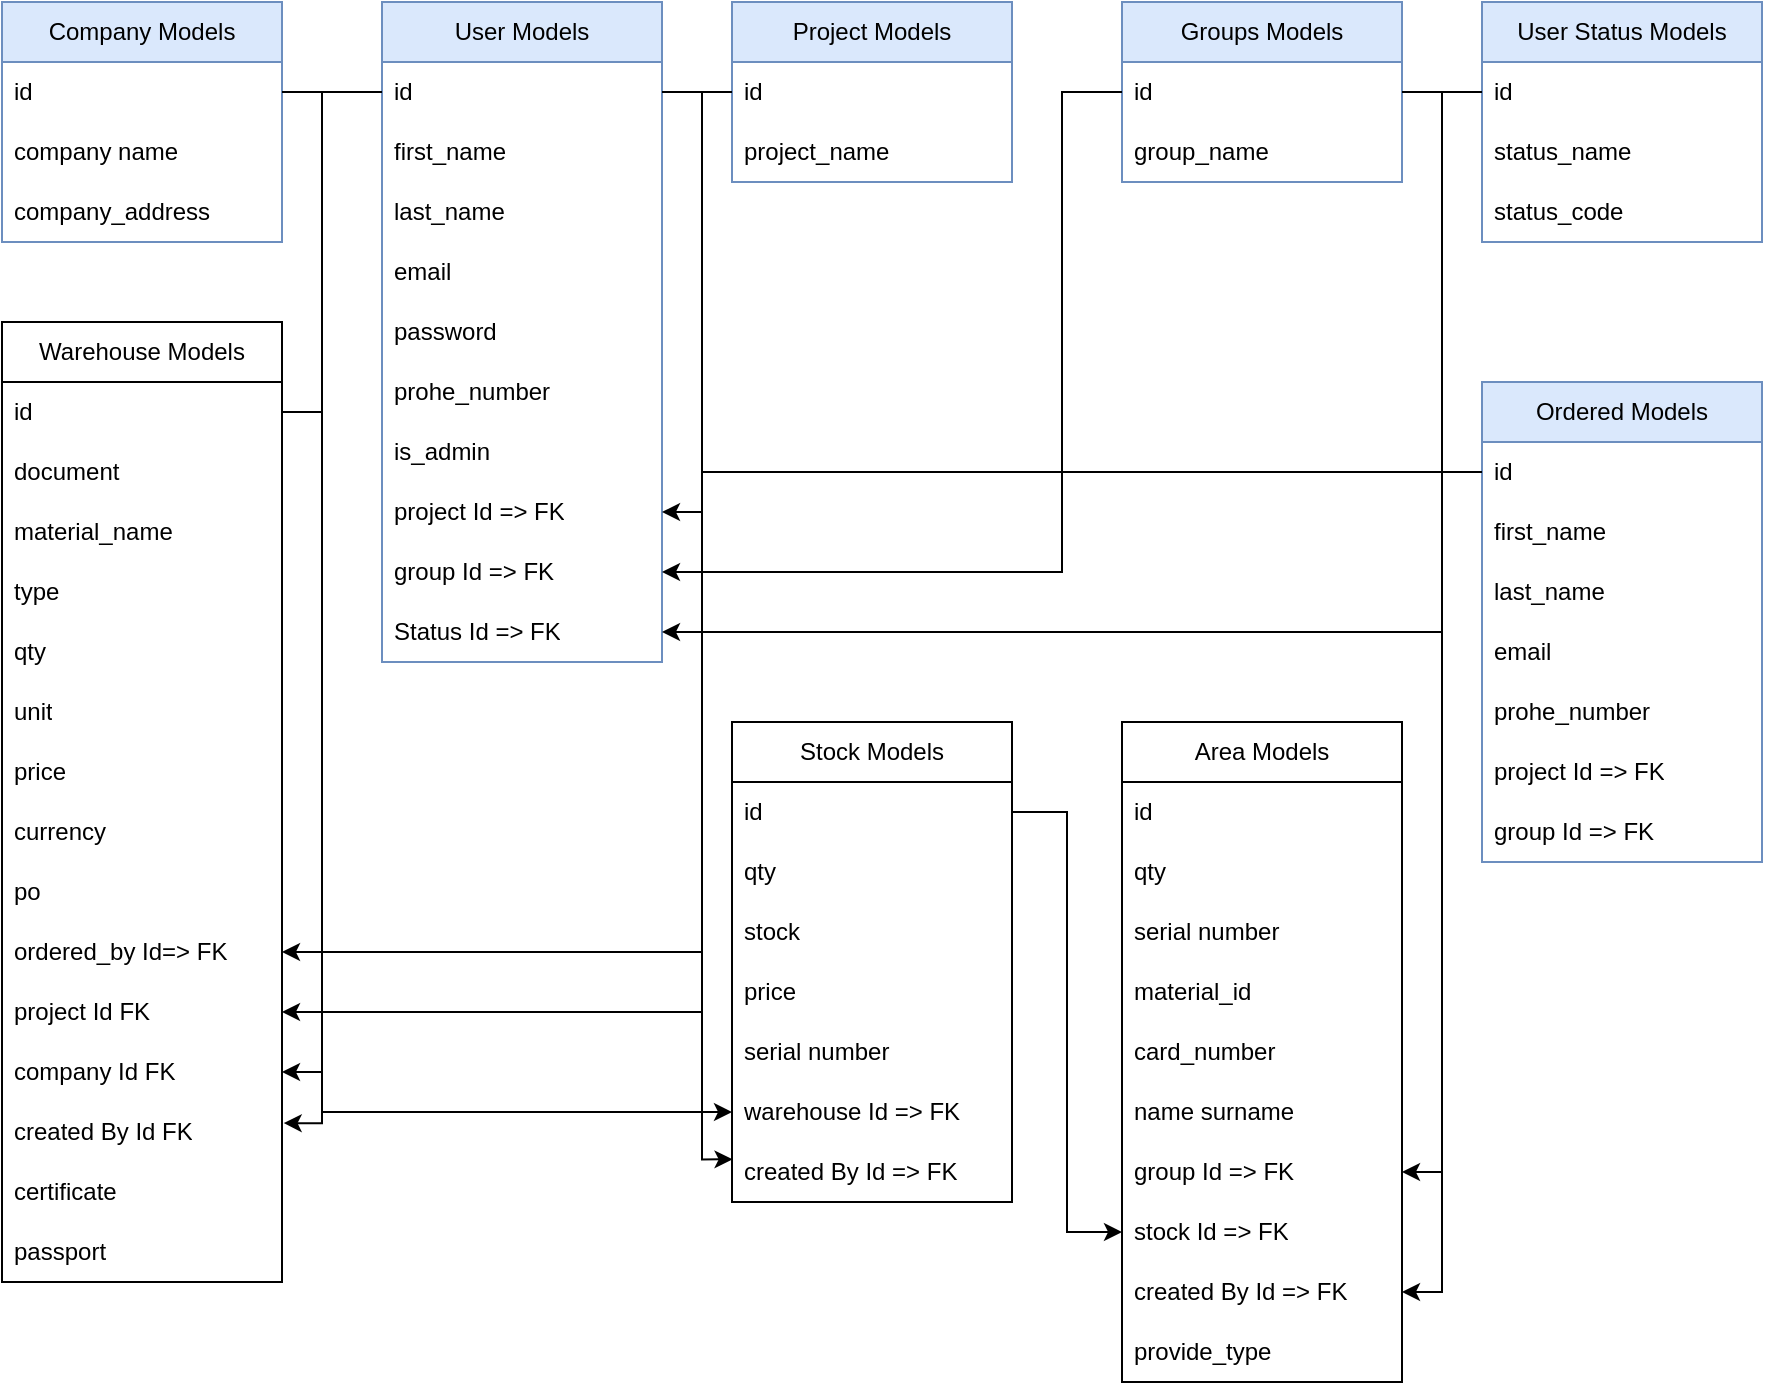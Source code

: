 <mxfile version="24.7.0" type="device">
  <diagram name="Page-1" id="tg3lff3H2LNk2hXkmms_">
    <mxGraphModel dx="912" dy="2166" grid="1" gridSize="10" guides="1" tooltips="1" connect="1" arrows="1" fold="1" page="1" pageScale="1" pageWidth="1169" pageHeight="1654" math="0" shadow="0">
      <root>
        <mxCell id="0" />
        <mxCell id="1" parent="0" />
        <mxCell id="5CFZAEsM3vZxEeFPz4kS-1" value="User Models" style="swimlane;fontStyle=0;childLayout=stackLayout;horizontal=1;startSize=30;horizontalStack=0;resizeParent=1;resizeParentMax=0;resizeLast=0;collapsible=1;marginBottom=0;whiteSpace=wrap;html=1;fillColor=#dae8fc;strokeColor=#6c8ebf;" parent="1" vertex="1">
          <mxGeometry x="270" y="-1560" width="140" height="330" as="geometry" />
        </mxCell>
        <mxCell id="5CFZAEsM3vZxEeFPz4kS-2" value="id" style="text;strokeColor=none;fillColor=none;align=left;verticalAlign=middle;spacingLeft=4;spacingRight=4;overflow=hidden;points=[[0,0.5],[1,0.5]];portConstraint=eastwest;rotatable=0;whiteSpace=wrap;html=1;" parent="5CFZAEsM3vZxEeFPz4kS-1" vertex="1">
          <mxGeometry y="30" width="140" height="30" as="geometry" />
        </mxCell>
        <mxCell id="5CFZAEsM3vZxEeFPz4kS-3" value="first_name" style="text;strokeColor=none;fillColor=none;align=left;verticalAlign=middle;spacingLeft=4;spacingRight=4;overflow=hidden;points=[[0,0.5],[1,0.5]];portConstraint=eastwest;rotatable=0;whiteSpace=wrap;html=1;" parent="5CFZAEsM3vZxEeFPz4kS-1" vertex="1">
          <mxGeometry y="60" width="140" height="30" as="geometry" />
        </mxCell>
        <mxCell id="5CFZAEsM3vZxEeFPz4kS-4" value="last_name" style="text;strokeColor=none;fillColor=none;align=left;verticalAlign=middle;spacingLeft=4;spacingRight=4;overflow=hidden;points=[[0,0.5],[1,0.5]];portConstraint=eastwest;rotatable=0;whiteSpace=wrap;html=1;" parent="5CFZAEsM3vZxEeFPz4kS-1" vertex="1">
          <mxGeometry y="90" width="140" height="30" as="geometry" />
        </mxCell>
        <mxCell id="5CFZAEsM3vZxEeFPz4kS-5" value="email" style="text;strokeColor=none;fillColor=none;align=left;verticalAlign=middle;spacingLeft=4;spacingRight=4;overflow=hidden;points=[[0,0.5],[1,0.5]];portConstraint=eastwest;rotatable=0;whiteSpace=wrap;html=1;" parent="5CFZAEsM3vZxEeFPz4kS-1" vertex="1">
          <mxGeometry y="120" width="140" height="30" as="geometry" />
        </mxCell>
        <mxCell id="5CFZAEsM3vZxEeFPz4kS-6" value="password" style="text;strokeColor=none;fillColor=none;align=left;verticalAlign=middle;spacingLeft=4;spacingRight=4;overflow=hidden;points=[[0,0.5],[1,0.5]];portConstraint=eastwest;rotatable=0;whiteSpace=wrap;html=1;" parent="5CFZAEsM3vZxEeFPz4kS-1" vertex="1">
          <mxGeometry y="150" width="140" height="30" as="geometry" />
        </mxCell>
        <mxCell id="5CFZAEsM3vZxEeFPz4kS-7" value="prohe_number" style="text;strokeColor=none;fillColor=none;align=left;verticalAlign=middle;spacingLeft=4;spacingRight=4;overflow=hidden;points=[[0,0.5],[1,0.5]];portConstraint=eastwest;rotatable=0;whiteSpace=wrap;html=1;" parent="5CFZAEsM3vZxEeFPz4kS-1" vertex="1">
          <mxGeometry y="180" width="140" height="30" as="geometry" />
        </mxCell>
        <mxCell id="5CFZAEsM3vZxEeFPz4kS-8" value="is_admin" style="text;strokeColor=none;fillColor=none;align=left;verticalAlign=middle;spacingLeft=4;spacingRight=4;overflow=hidden;points=[[0,0.5],[1,0.5]];portConstraint=eastwest;rotatable=0;whiteSpace=wrap;html=1;" parent="5CFZAEsM3vZxEeFPz4kS-1" vertex="1">
          <mxGeometry y="210" width="140" height="30" as="geometry" />
        </mxCell>
        <mxCell id="5CFZAEsM3vZxEeFPz4kS-9" value="project Id =&amp;gt; FK" style="text;strokeColor=none;fillColor=none;align=left;verticalAlign=middle;spacingLeft=4;spacingRight=4;overflow=hidden;points=[[0,0.5],[1,0.5]];portConstraint=eastwest;rotatable=0;whiteSpace=wrap;html=1;" parent="5CFZAEsM3vZxEeFPz4kS-1" vertex="1">
          <mxGeometry y="240" width="140" height="30" as="geometry" />
        </mxCell>
        <mxCell id="5CFZAEsM3vZxEeFPz4kS-48" value="group Id =&amp;gt; FK" style="text;strokeColor=none;fillColor=none;align=left;verticalAlign=middle;spacingLeft=4;spacingRight=4;overflow=hidden;points=[[0,0.5],[1,0.5]];portConstraint=eastwest;rotatable=0;whiteSpace=wrap;html=1;" parent="5CFZAEsM3vZxEeFPz4kS-1" vertex="1">
          <mxGeometry y="270" width="140" height="30" as="geometry" />
        </mxCell>
        <mxCell id="TGCKVjpU0sbcATrfVHC0-5" value="Status Id =&amp;gt; FK" style="text;strokeColor=none;fillColor=none;align=left;verticalAlign=middle;spacingLeft=4;spacingRight=4;overflow=hidden;points=[[0,0.5],[1,0.5]];portConstraint=eastwest;rotatable=0;whiteSpace=wrap;html=1;" parent="5CFZAEsM3vZxEeFPz4kS-1" vertex="1">
          <mxGeometry y="300" width="140" height="30" as="geometry" />
        </mxCell>
        <mxCell id="5CFZAEsM3vZxEeFPz4kS-10" value="Project Models" style="swimlane;fontStyle=0;childLayout=stackLayout;horizontal=1;startSize=30;horizontalStack=0;resizeParent=1;resizeParentMax=0;resizeLast=0;collapsible=1;marginBottom=0;whiteSpace=wrap;html=1;fillColor=#dae8fc;strokeColor=#6c8ebf;" parent="1" vertex="1">
          <mxGeometry x="445" y="-1560" width="140" height="90" as="geometry" />
        </mxCell>
        <mxCell id="5CFZAEsM3vZxEeFPz4kS-11" value="id" style="text;strokeColor=none;fillColor=none;align=left;verticalAlign=middle;spacingLeft=4;spacingRight=4;overflow=hidden;points=[[0,0.5],[1,0.5]];portConstraint=eastwest;rotatable=0;whiteSpace=wrap;html=1;" parent="5CFZAEsM3vZxEeFPz4kS-10" vertex="1">
          <mxGeometry y="30" width="140" height="30" as="geometry" />
        </mxCell>
        <mxCell id="5CFZAEsM3vZxEeFPz4kS-12" value="project_name" style="text;strokeColor=none;fillColor=none;align=left;verticalAlign=middle;spacingLeft=4;spacingRight=4;overflow=hidden;points=[[0,0.5],[1,0.5]];portConstraint=eastwest;rotatable=0;whiteSpace=wrap;html=1;" parent="5CFZAEsM3vZxEeFPz4kS-10" vertex="1">
          <mxGeometry y="60" width="140" height="30" as="geometry" />
        </mxCell>
        <mxCell id="5CFZAEsM3vZxEeFPz4kS-14" style="edgeStyle=orthogonalEdgeStyle;rounded=0;orthogonalLoop=1;jettySize=auto;html=1;entryX=1;entryY=0.5;entryDx=0;entryDy=0;" parent="1" source="5CFZAEsM3vZxEeFPz4kS-11" target="5CFZAEsM3vZxEeFPz4kS-9" edge="1">
          <mxGeometry relative="1" as="geometry">
            <Array as="points">
              <mxPoint x="430" y="-1515" />
              <mxPoint x="430" y="-1305" />
            </Array>
          </mxGeometry>
        </mxCell>
        <mxCell id="5CFZAEsM3vZxEeFPz4kS-15" value="Company Models" style="swimlane;fontStyle=0;childLayout=stackLayout;horizontal=1;startSize=30;horizontalStack=0;resizeParent=1;resizeParentMax=0;resizeLast=0;collapsible=1;marginBottom=0;whiteSpace=wrap;html=1;fillColor=#dae8fc;strokeColor=#6c8ebf;" parent="1" vertex="1">
          <mxGeometry x="80" y="-1560" width="140" height="120" as="geometry" />
        </mxCell>
        <mxCell id="5CFZAEsM3vZxEeFPz4kS-16" value="id" style="text;strokeColor=none;fillColor=none;align=left;verticalAlign=middle;spacingLeft=4;spacingRight=4;overflow=hidden;points=[[0,0.5],[1,0.5]];portConstraint=eastwest;rotatable=0;whiteSpace=wrap;html=1;" parent="5CFZAEsM3vZxEeFPz4kS-15" vertex="1">
          <mxGeometry y="30" width="140" height="30" as="geometry" />
        </mxCell>
        <mxCell id="5CFZAEsM3vZxEeFPz4kS-17" value="company name" style="text;strokeColor=none;fillColor=none;align=left;verticalAlign=middle;spacingLeft=4;spacingRight=4;overflow=hidden;points=[[0,0.5],[1,0.5]];portConstraint=eastwest;rotatable=0;whiteSpace=wrap;html=1;" parent="5CFZAEsM3vZxEeFPz4kS-15" vertex="1">
          <mxGeometry y="60" width="140" height="30" as="geometry" />
        </mxCell>
        <mxCell id="5CFZAEsM3vZxEeFPz4kS-18" value="company_address" style="text;strokeColor=none;fillColor=none;align=left;verticalAlign=middle;spacingLeft=4;spacingRight=4;overflow=hidden;points=[[0,0.5],[1,0.5]];portConstraint=eastwest;rotatable=0;whiteSpace=wrap;html=1;" parent="5CFZAEsM3vZxEeFPz4kS-15" vertex="1">
          <mxGeometry y="90" width="140" height="30" as="geometry" />
        </mxCell>
        <mxCell id="5CFZAEsM3vZxEeFPz4kS-21" value="Warehouse Models" style="swimlane;fontStyle=0;childLayout=stackLayout;horizontal=1;startSize=30;horizontalStack=0;resizeParent=1;resizeParentMax=0;resizeLast=0;collapsible=1;marginBottom=0;whiteSpace=wrap;html=1;" parent="1" vertex="1">
          <mxGeometry x="80" y="-1400" width="140" height="480" as="geometry" />
        </mxCell>
        <mxCell id="5CFZAEsM3vZxEeFPz4kS-22" value="id" style="text;strokeColor=none;fillColor=none;align=left;verticalAlign=middle;spacingLeft=4;spacingRight=4;overflow=hidden;points=[[0,0.5],[1,0.5]];portConstraint=eastwest;rotatable=0;whiteSpace=wrap;html=1;" parent="5CFZAEsM3vZxEeFPz4kS-21" vertex="1">
          <mxGeometry y="30" width="140" height="30" as="geometry" />
        </mxCell>
        <mxCell id="5CFZAEsM3vZxEeFPz4kS-23" value="document" style="text;strokeColor=none;fillColor=none;align=left;verticalAlign=middle;spacingLeft=4;spacingRight=4;overflow=hidden;points=[[0,0.5],[1,0.5]];portConstraint=eastwest;rotatable=0;whiteSpace=wrap;html=1;" parent="5CFZAEsM3vZxEeFPz4kS-21" vertex="1">
          <mxGeometry y="60" width="140" height="30" as="geometry" />
        </mxCell>
        <mxCell id="5CFZAEsM3vZxEeFPz4kS-24" value="material_name" style="text;strokeColor=none;fillColor=none;align=left;verticalAlign=middle;spacingLeft=4;spacingRight=4;overflow=hidden;points=[[0,0.5],[1,0.5]];portConstraint=eastwest;rotatable=0;whiteSpace=wrap;html=1;" parent="5CFZAEsM3vZxEeFPz4kS-21" vertex="1">
          <mxGeometry y="90" width="140" height="30" as="geometry" />
        </mxCell>
        <mxCell id="5CFZAEsM3vZxEeFPz4kS-25" value="type" style="text;strokeColor=none;fillColor=none;align=left;verticalAlign=middle;spacingLeft=4;spacingRight=4;overflow=hidden;points=[[0,0.5],[1,0.5]];portConstraint=eastwest;rotatable=0;whiteSpace=wrap;html=1;" parent="5CFZAEsM3vZxEeFPz4kS-21" vertex="1">
          <mxGeometry y="120" width="140" height="30" as="geometry" />
        </mxCell>
        <mxCell id="5CFZAEsM3vZxEeFPz4kS-26" value="qty" style="text;strokeColor=none;fillColor=none;align=left;verticalAlign=middle;spacingLeft=4;spacingRight=4;overflow=hidden;points=[[0,0.5],[1,0.5]];portConstraint=eastwest;rotatable=0;whiteSpace=wrap;html=1;" parent="5CFZAEsM3vZxEeFPz4kS-21" vertex="1">
          <mxGeometry y="150" width="140" height="30" as="geometry" />
        </mxCell>
        <mxCell id="5CFZAEsM3vZxEeFPz4kS-27" value="unit" style="text;strokeColor=none;fillColor=none;align=left;verticalAlign=middle;spacingLeft=4;spacingRight=4;overflow=hidden;points=[[0,0.5],[1,0.5]];portConstraint=eastwest;rotatable=0;whiteSpace=wrap;html=1;" parent="5CFZAEsM3vZxEeFPz4kS-21" vertex="1">
          <mxGeometry y="180" width="140" height="30" as="geometry" />
        </mxCell>
        <mxCell id="5CFZAEsM3vZxEeFPz4kS-28" value="price" style="text;strokeColor=none;fillColor=none;align=left;verticalAlign=middle;spacingLeft=4;spacingRight=4;overflow=hidden;points=[[0,0.5],[1,0.5]];portConstraint=eastwest;rotatable=0;whiteSpace=wrap;html=1;" parent="5CFZAEsM3vZxEeFPz4kS-21" vertex="1">
          <mxGeometry y="210" width="140" height="30" as="geometry" />
        </mxCell>
        <mxCell id="5CFZAEsM3vZxEeFPz4kS-54" value="currency" style="text;strokeColor=none;fillColor=none;align=left;verticalAlign=middle;spacingLeft=4;spacingRight=4;overflow=hidden;points=[[0,0.5],[1,0.5]];portConstraint=eastwest;rotatable=0;whiteSpace=wrap;html=1;" parent="5CFZAEsM3vZxEeFPz4kS-21" vertex="1">
          <mxGeometry y="240" width="140" height="30" as="geometry" />
        </mxCell>
        <mxCell id="5CFZAEsM3vZxEeFPz4kS-29" value="po" style="text;strokeColor=none;fillColor=none;align=left;verticalAlign=middle;spacingLeft=4;spacingRight=4;overflow=hidden;points=[[0,0.5],[1,0.5]];portConstraint=eastwest;rotatable=0;whiteSpace=wrap;html=1;" parent="5CFZAEsM3vZxEeFPz4kS-21" vertex="1">
          <mxGeometry y="270" width="140" height="30" as="geometry" />
        </mxCell>
        <mxCell id="5CFZAEsM3vZxEeFPz4kS-30" value="ordered_by Id=&amp;gt; FK" style="text;strokeColor=none;fillColor=none;align=left;verticalAlign=middle;spacingLeft=4;spacingRight=4;overflow=hidden;points=[[0,0.5],[1,0.5]];portConstraint=eastwest;rotatable=0;whiteSpace=wrap;html=1;" parent="5CFZAEsM3vZxEeFPz4kS-21" vertex="1">
          <mxGeometry y="300" width="140" height="30" as="geometry" />
        </mxCell>
        <mxCell id="5CFZAEsM3vZxEeFPz4kS-31" value="project Id FK" style="text;strokeColor=none;fillColor=none;align=left;verticalAlign=middle;spacingLeft=4;spacingRight=4;overflow=hidden;points=[[0,0.5],[1,0.5]];portConstraint=eastwest;rotatable=0;whiteSpace=wrap;html=1;" parent="5CFZAEsM3vZxEeFPz4kS-21" vertex="1">
          <mxGeometry y="330" width="140" height="30" as="geometry" />
        </mxCell>
        <mxCell id="5CFZAEsM3vZxEeFPz4kS-36" value="company Id FK" style="text;strokeColor=none;fillColor=none;align=left;verticalAlign=middle;spacingLeft=4;spacingRight=4;overflow=hidden;points=[[0,0.5],[1,0.5]];portConstraint=eastwest;rotatable=0;whiteSpace=wrap;html=1;" parent="5CFZAEsM3vZxEeFPz4kS-21" vertex="1">
          <mxGeometry y="360" width="140" height="30" as="geometry" />
        </mxCell>
        <mxCell id="TGCKVjpU0sbcATrfVHC0-11" value="created By Id FK" style="text;strokeColor=none;fillColor=none;align=left;verticalAlign=middle;spacingLeft=4;spacingRight=4;overflow=hidden;points=[[0,0.5],[1,0.5]];portConstraint=eastwest;rotatable=0;whiteSpace=wrap;html=1;" parent="5CFZAEsM3vZxEeFPz4kS-21" vertex="1">
          <mxGeometry y="390" width="140" height="30" as="geometry" />
        </mxCell>
        <mxCell id="TGCKVjpU0sbcATrfVHC0-36" value="certificate" style="text;strokeColor=none;fillColor=none;align=left;verticalAlign=middle;spacingLeft=4;spacingRight=4;overflow=hidden;points=[[0,0.5],[1,0.5]];portConstraint=eastwest;rotatable=0;whiteSpace=wrap;html=1;" parent="5CFZAEsM3vZxEeFPz4kS-21" vertex="1">
          <mxGeometry y="420" width="140" height="30" as="geometry" />
        </mxCell>
        <mxCell id="TGCKVjpU0sbcATrfVHC0-37" value="passport" style="text;strokeColor=none;fillColor=none;align=left;verticalAlign=middle;spacingLeft=4;spacingRight=4;overflow=hidden;points=[[0,0.5],[1,0.5]];portConstraint=eastwest;rotatable=0;whiteSpace=wrap;html=1;" parent="5CFZAEsM3vZxEeFPz4kS-21" vertex="1">
          <mxGeometry y="450" width="140" height="30" as="geometry" />
        </mxCell>
        <mxCell id="5CFZAEsM3vZxEeFPz4kS-44" value="Groups Models" style="swimlane;fontStyle=0;childLayout=stackLayout;horizontal=1;startSize=30;horizontalStack=0;resizeParent=1;resizeParentMax=0;resizeLast=0;collapsible=1;marginBottom=0;whiteSpace=wrap;html=1;fillColor=#dae8fc;strokeColor=#6c8ebf;" parent="1" vertex="1">
          <mxGeometry x="640" y="-1560" width="140" height="90" as="geometry" />
        </mxCell>
        <mxCell id="5CFZAEsM3vZxEeFPz4kS-45" value="id" style="text;strokeColor=none;fillColor=none;align=left;verticalAlign=middle;spacingLeft=4;spacingRight=4;overflow=hidden;points=[[0,0.5],[1,0.5]];portConstraint=eastwest;rotatable=0;whiteSpace=wrap;html=1;" parent="5CFZAEsM3vZxEeFPz4kS-44" vertex="1">
          <mxGeometry y="30" width="140" height="30" as="geometry" />
        </mxCell>
        <mxCell id="5CFZAEsM3vZxEeFPz4kS-46" value="group_name" style="text;strokeColor=none;fillColor=none;align=left;verticalAlign=middle;spacingLeft=4;spacingRight=4;overflow=hidden;points=[[0,0.5],[1,0.5]];portConstraint=eastwest;rotatable=0;whiteSpace=wrap;html=1;" parent="5CFZAEsM3vZxEeFPz4kS-44" vertex="1">
          <mxGeometry y="60" width="140" height="30" as="geometry" />
        </mxCell>
        <mxCell id="5CFZAEsM3vZxEeFPz4kS-58" style="edgeStyle=orthogonalEdgeStyle;rounded=0;orthogonalLoop=1;jettySize=auto;html=1;entryX=1;entryY=0.5;entryDx=0;entryDy=0;" parent="1" source="5CFZAEsM3vZxEeFPz4kS-11" target="5CFZAEsM3vZxEeFPz4kS-31" edge="1">
          <mxGeometry relative="1" as="geometry">
            <Array as="points">
              <mxPoint x="430" y="-1515" />
              <mxPoint x="430" y="-1055" />
            </Array>
          </mxGeometry>
        </mxCell>
        <mxCell id="5CFZAEsM3vZxEeFPz4kS-59" style="edgeStyle=orthogonalEdgeStyle;rounded=0;orthogonalLoop=1;jettySize=auto;html=1;entryX=1;entryY=0.5;entryDx=0;entryDy=0;" parent="1" source="5CFZAEsM3vZxEeFPz4kS-16" target="5CFZAEsM3vZxEeFPz4kS-36" edge="1">
          <mxGeometry relative="1" as="geometry">
            <Array as="points">
              <mxPoint x="240" y="-1515" />
              <mxPoint x="240" y="-1025" />
            </Array>
          </mxGeometry>
        </mxCell>
        <mxCell id="TGCKVjpU0sbcATrfVHC0-1" value="User Status Models" style="swimlane;fontStyle=0;childLayout=stackLayout;horizontal=1;startSize=30;horizontalStack=0;resizeParent=1;resizeParentMax=0;resizeLast=0;collapsible=1;marginBottom=0;whiteSpace=wrap;html=1;fillColor=#dae8fc;strokeColor=#6c8ebf;" parent="1" vertex="1">
          <mxGeometry x="820" y="-1560" width="140" height="120" as="geometry" />
        </mxCell>
        <mxCell id="TGCKVjpU0sbcATrfVHC0-2" value="id" style="text;strokeColor=none;fillColor=none;align=left;verticalAlign=middle;spacingLeft=4;spacingRight=4;overflow=hidden;points=[[0,0.5],[1,0.5]];portConstraint=eastwest;rotatable=0;whiteSpace=wrap;html=1;" parent="TGCKVjpU0sbcATrfVHC0-1" vertex="1">
          <mxGeometry y="30" width="140" height="30" as="geometry" />
        </mxCell>
        <mxCell id="TGCKVjpU0sbcATrfVHC0-3" value="status_name" style="text;strokeColor=none;fillColor=none;align=left;verticalAlign=middle;spacingLeft=4;spacingRight=4;overflow=hidden;points=[[0,0.5],[1,0.5]];portConstraint=eastwest;rotatable=0;whiteSpace=wrap;html=1;" parent="TGCKVjpU0sbcATrfVHC0-1" vertex="1">
          <mxGeometry y="60" width="140" height="30" as="geometry" />
        </mxCell>
        <mxCell id="TGCKVjpU0sbcATrfVHC0-4" value="status_code" style="text;strokeColor=none;fillColor=none;align=left;verticalAlign=middle;spacingLeft=4;spacingRight=4;overflow=hidden;points=[[0,0.5],[1,0.5]];portConstraint=eastwest;rotatable=0;whiteSpace=wrap;html=1;" parent="TGCKVjpU0sbcATrfVHC0-1" vertex="1">
          <mxGeometry y="90" width="140" height="30" as="geometry" />
        </mxCell>
        <mxCell id="TGCKVjpU0sbcATrfVHC0-8" style="edgeStyle=orthogonalEdgeStyle;rounded=0;orthogonalLoop=1;jettySize=auto;html=1;entryX=1;entryY=0.5;entryDx=0;entryDy=0;" parent="1" source="TGCKVjpU0sbcATrfVHC0-2" target="TGCKVjpU0sbcATrfVHC0-5" edge="1">
          <mxGeometry relative="1" as="geometry">
            <Array as="points">
              <mxPoint x="800" y="-1515" />
              <mxPoint x="800" y="-1245" />
            </Array>
          </mxGeometry>
        </mxCell>
        <mxCell id="TGCKVjpU0sbcATrfVHC0-9" style="edgeStyle=orthogonalEdgeStyle;rounded=0;orthogonalLoop=1;jettySize=auto;html=1;entryX=1;entryY=0.5;entryDx=0;entryDy=0;" parent="1" source="5CFZAEsM3vZxEeFPz4kS-45" target="5CFZAEsM3vZxEeFPz4kS-48" edge="1">
          <mxGeometry relative="1" as="geometry">
            <Array as="points">
              <mxPoint x="610" y="-1515" />
              <mxPoint x="610" y="-1275" />
            </Array>
          </mxGeometry>
        </mxCell>
        <mxCell id="TGCKVjpU0sbcATrfVHC0-12" style="edgeStyle=orthogonalEdgeStyle;rounded=0;orthogonalLoop=1;jettySize=auto;html=1;entryX=1.006;entryY=0.352;entryDx=0;entryDy=0;entryPerimeter=0;" parent="1" source="5CFZAEsM3vZxEeFPz4kS-2" target="TGCKVjpU0sbcATrfVHC0-11" edge="1">
          <mxGeometry relative="1" as="geometry">
            <Array as="points">
              <mxPoint x="240" y="-1515" />
              <mxPoint x="240" y="-999" />
            </Array>
          </mxGeometry>
        </mxCell>
        <mxCell id="TGCKVjpU0sbcATrfVHC0-14" value="Stock Models" style="swimlane;fontStyle=0;childLayout=stackLayout;horizontal=1;startSize=30;horizontalStack=0;resizeParent=1;resizeParentMax=0;resizeLast=0;collapsible=1;marginBottom=0;whiteSpace=wrap;html=1;" parent="1" vertex="1">
          <mxGeometry x="445" y="-1200" width="140" height="240" as="geometry" />
        </mxCell>
        <mxCell id="TGCKVjpU0sbcATrfVHC0-15" value="id" style="text;strokeColor=none;fillColor=none;align=left;verticalAlign=middle;spacingLeft=4;spacingRight=4;overflow=hidden;points=[[0,0.5],[1,0.5]];portConstraint=eastwest;rotatable=0;whiteSpace=wrap;html=1;" parent="TGCKVjpU0sbcATrfVHC0-14" vertex="1">
          <mxGeometry y="30" width="140" height="30" as="geometry" />
        </mxCell>
        <mxCell id="TGCKVjpU0sbcATrfVHC0-23" value="qty" style="text;strokeColor=none;fillColor=none;align=left;verticalAlign=middle;spacingLeft=4;spacingRight=4;overflow=hidden;points=[[0,0.5],[1,0.5]];portConstraint=eastwest;rotatable=0;whiteSpace=wrap;html=1;" parent="TGCKVjpU0sbcATrfVHC0-14" vertex="1">
          <mxGeometry y="60" width="140" height="30" as="geometry" />
        </mxCell>
        <mxCell id="TGCKVjpU0sbcATrfVHC0-28" value="stock" style="text;strokeColor=none;fillColor=none;align=left;verticalAlign=middle;spacingLeft=4;spacingRight=4;overflow=hidden;points=[[0,0.5],[1,0.5]];portConstraint=eastwest;rotatable=0;whiteSpace=wrap;html=1;" parent="TGCKVjpU0sbcATrfVHC0-14" vertex="1">
          <mxGeometry y="90" width="140" height="30" as="geometry" />
        </mxCell>
        <mxCell id="TGCKVjpU0sbcATrfVHC0-31" value="price" style="text;strokeColor=none;fillColor=none;align=left;verticalAlign=middle;spacingLeft=4;spacingRight=4;overflow=hidden;points=[[0,0.5],[1,0.5]];portConstraint=eastwest;rotatable=0;whiteSpace=wrap;html=1;" parent="TGCKVjpU0sbcATrfVHC0-14" vertex="1">
          <mxGeometry y="120" width="140" height="30" as="geometry" />
        </mxCell>
        <mxCell id="TGCKVjpU0sbcATrfVHC0-29" value="serial number" style="text;strokeColor=none;fillColor=none;align=left;verticalAlign=middle;spacingLeft=4;spacingRight=4;overflow=hidden;points=[[0,0.5],[1,0.5]];portConstraint=eastwest;rotatable=0;whiteSpace=wrap;html=1;" parent="TGCKVjpU0sbcATrfVHC0-14" vertex="1">
          <mxGeometry y="150" width="140" height="30" as="geometry" />
        </mxCell>
        <mxCell id="TGCKVjpU0sbcATrfVHC0-27" value="warehouse Id =&amp;gt; FK" style="text;strokeColor=none;fillColor=none;align=left;verticalAlign=middle;spacingLeft=4;spacingRight=4;overflow=hidden;points=[[0,0.5],[1,0.5]];portConstraint=eastwest;rotatable=0;whiteSpace=wrap;html=1;" parent="TGCKVjpU0sbcATrfVHC0-14" vertex="1">
          <mxGeometry y="180" width="140" height="30" as="geometry" />
        </mxCell>
        <mxCell id="TGCKVjpU0sbcATrfVHC0-33" value="created By Id =&amp;gt; FK" style="text;strokeColor=none;fillColor=none;align=left;verticalAlign=middle;spacingLeft=4;spacingRight=4;overflow=hidden;points=[[0,0.5],[1,0.5]];portConstraint=eastwest;rotatable=0;whiteSpace=wrap;html=1;" parent="TGCKVjpU0sbcATrfVHC0-14" vertex="1">
          <mxGeometry y="210" width="140" height="30" as="geometry" />
        </mxCell>
        <mxCell id="TGCKVjpU0sbcATrfVHC0-34" style="edgeStyle=orthogonalEdgeStyle;rounded=0;orthogonalLoop=1;jettySize=auto;html=1;entryX=0;entryY=0.5;entryDx=0;entryDy=0;" parent="1" source="5CFZAEsM3vZxEeFPz4kS-22" target="TGCKVjpU0sbcATrfVHC0-27" edge="1">
          <mxGeometry relative="1" as="geometry">
            <Array as="points">
              <mxPoint x="240" y="-1355" />
              <mxPoint x="240" y="-1005" />
            </Array>
          </mxGeometry>
        </mxCell>
        <mxCell id="TGCKVjpU0sbcATrfVHC0-35" style="edgeStyle=orthogonalEdgeStyle;rounded=0;orthogonalLoop=1;jettySize=auto;html=1;entryX=0.002;entryY=0.289;entryDx=0;entryDy=0;entryPerimeter=0;" parent="1" source="5CFZAEsM3vZxEeFPz4kS-2" target="TGCKVjpU0sbcATrfVHC0-33" edge="1">
          <mxGeometry relative="1" as="geometry">
            <Array as="points">
              <mxPoint x="430" y="-1515" />
              <mxPoint x="430" y="-981" />
            </Array>
          </mxGeometry>
        </mxCell>
        <mxCell id="B-rd6BrHRA_RNkBUeYZk-1" value="Area Models" style="swimlane;fontStyle=0;childLayout=stackLayout;horizontal=1;startSize=30;horizontalStack=0;resizeParent=1;resizeParentMax=0;resizeLast=0;collapsible=1;marginBottom=0;whiteSpace=wrap;html=1;" parent="1" vertex="1">
          <mxGeometry x="640" y="-1200" width="140" height="330" as="geometry" />
        </mxCell>
        <mxCell id="B-rd6BrHRA_RNkBUeYZk-2" value="id" style="text;strokeColor=none;fillColor=none;align=left;verticalAlign=middle;spacingLeft=4;spacingRight=4;overflow=hidden;points=[[0,0.5],[1,0.5]];portConstraint=eastwest;rotatable=0;whiteSpace=wrap;html=1;" parent="B-rd6BrHRA_RNkBUeYZk-1" vertex="1">
          <mxGeometry y="30" width="140" height="30" as="geometry" />
        </mxCell>
        <mxCell id="B-rd6BrHRA_RNkBUeYZk-3" value="qty" style="text;strokeColor=none;fillColor=none;align=left;verticalAlign=middle;spacingLeft=4;spacingRight=4;overflow=hidden;points=[[0,0.5],[1,0.5]];portConstraint=eastwest;rotatable=0;whiteSpace=wrap;html=1;" parent="B-rd6BrHRA_RNkBUeYZk-1" vertex="1">
          <mxGeometry y="60" width="140" height="30" as="geometry" />
        </mxCell>
        <mxCell id="B-rd6BrHRA_RNkBUeYZk-6" value="serial number" style="text;strokeColor=none;fillColor=none;align=left;verticalAlign=middle;spacingLeft=4;spacingRight=4;overflow=hidden;points=[[0,0.5],[1,0.5]];portConstraint=eastwest;rotatable=0;whiteSpace=wrap;html=1;" parent="B-rd6BrHRA_RNkBUeYZk-1" vertex="1">
          <mxGeometry y="90" width="140" height="30" as="geometry" />
        </mxCell>
        <mxCell id="B-rd6BrHRA_RNkBUeYZk-15" value="material_id" style="text;strokeColor=none;fillColor=none;align=left;verticalAlign=middle;spacingLeft=4;spacingRight=4;overflow=hidden;points=[[0,0.5],[1,0.5]];portConstraint=eastwest;rotatable=0;whiteSpace=wrap;html=1;" parent="B-rd6BrHRA_RNkBUeYZk-1" vertex="1">
          <mxGeometry y="120" width="140" height="30" as="geometry" />
        </mxCell>
        <mxCell id="B-rd6BrHRA_RNkBUeYZk-9" value="card_number" style="text;strokeColor=none;fillColor=none;align=left;verticalAlign=middle;spacingLeft=4;spacingRight=4;overflow=hidden;points=[[0,0.5],[1,0.5]];portConstraint=eastwest;rotatable=0;whiteSpace=wrap;html=1;" parent="B-rd6BrHRA_RNkBUeYZk-1" vertex="1">
          <mxGeometry y="150" width="140" height="30" as="geometry" />
        </mxCell>
        <mxCell id="B-rd6BrHRA_RNkBUeYZk-10" value="name surname" style="text;strokeColor=none;fillColor=none;align=left;verticalAlign=middle;spacingLeft=4;spacingRight=4;overflow=hidden;points=[[0,0.5],[1,0.5]];portConstraint=eastwest;rotatable=0;whiteSpace=wrap;html=1;" parent="B-rd6BrHRA_RNkBUeYZk-1" vertex="1">
          <mxGeometry y="180" width="140" height="30" as="geometry" />
        </mxCell>
        <mxCell id="B-rd6BrHRA_RNkBUeYZk-11" value="group Id =&amp;gt; FK" style="text;strokeColor=none;fillColor=none;align=left;verticalAlign=middle;spacingLeft=4;spacingRight=4;overflow=hidden;points=[[0,0.5],[1,0.5]];portConstraint=eastwest;rotatable=0;whiteSpace=wrap;html=1;" parent="B-rd6BrHRA_RNkBUeYZk-1" vertex="1">
          <mxGeometry y="210" width="140" height="30" as="geometry" />
        </mxCell>
        <mxCell id="B-rd6BrHRA_RNkBUeYZk-7" value="stock Id =&amp;gt; FK" style="text;strokeColor=none;fillColor=none;align=left;verticalAlign=middle;spacingLeft=4;spacingRight=4;overflow=hidden;points=[[0,0.5],[1,0.5]];portConstraint=eastwest;rotatable=0;whiteSpace=wrap;html=1;" parent="B-rd6BrHRA_RNkBUeYZk-1" vertex="1">
          <mxGeometry y="240" width="140" height="30" as="geometry" />
        </mxCell>
        <mxCell id="B-rd6BrHRA_RNkBUeYZk-8" value="created By Id =&amp;gt; FK" style="text;strokeColor=none;fillColor=none;align=left;verticalAlign=middle;spacingLeft=4;spacingRight=4;overflow=hidden;points=[[0,0.5],[1,0.5]];portConstraint=eastwest;rotatable=0;whiteSpace=wrap;html=1;" parent="B-rd6BrHRA_RNkBUeYZk-1" vertex="1">
          <mxGeometry y="270" width="140" height="30" as="geometry" />
        </mxCell>
        <mxCell id="8huHi2b0j5CLS32U1N1p-1" value="provide_type" style="text;strokeColor=none;fillColor=none;align=left;verticalAlign=middle;spacingLeft=4;spacingRight=4;overflow=hidden;points=[[0,0.5],[1,0.5]];portConstraint=eastwest;rotatable=0;whiteSpace=wrap;html=1;" vertex="1" parent="B-rd6BrHRA_RNkBUeYZk-1">
          <mxGeometry y="300" width="140" height="30" as="geometry" />
        </mxCell>
        <mxCell id="B-rd6BrHRA_RNkBUeYZk-12" style="edgeStyle=orthogonalEdgeStyle;rounded=0;orthogonalLoop=1;jettySize=auto;html=1;entryX=0;entryY=0.5;entryDx=0;entryDy=0;" parent="1" source="TGCKVjpU0sbcATrfVHC0-15" target="B-rd6BrHRA_RNkBUeYZk-7" edge="1">
          <mxGeometry relative="1" as="geometry" />
        </mxCell>
        <mxCell id="B-rd6BrHRA_RNkBUeYZk-13" style="edgeStyle=orthogonalEdgeStyle;rounded=0;orthogonalLoop=1;jettySize=auto;html=1;entryX=1;entryY=0.5;entryDx=0;entryDy=0;" parent="1" source="5CFZAEsM3vZxEeFPz4kS-45" target="B-rd6BrHRA_RNkBUeYZk-11" edge="1">
          <mxGeometry relative="1" as="geometry">
            <Array as="points">
              <mxPoint x="800" y="-1515" />
              <mxPoint x="800" y="-975" />
            </Array>
          </mxGeometry>
        </mxCell>
        <mxCell id="B-rd6BrHRA_RNkBUeYZk-14" style="edgeStyle=orthogonalEdgeStyle;rounded=0;orthogonalLoop=1;jettySize=auto;html=1;entryX=1;entryY=0.5;entryDx=0;entryDy=0;" parent="1" source="TGCKVjpU0sbcATrfVHC0-2" target="B-rd6BrHRA_RNkBUeYZk-8" edge="1">
          <mxGeometry relative="1" as="geometry" />
        </mxCell>
        <mxCell id="8huHi2b0j5CLS32U1N1p-2" value="Ordered Models" style="swimlane;fontStyle=0;childLayout=stackLayout;horizontal=1;startSize=30;horizontalStack=0;resizeParent=1;resizeParentMax=0;resizeLast=0;collapsible=1;marginBottom=0;whiteSpace=wrap;html=1;fillColor=#dae8fc;strokeColor=#6c8ebf;" vertex="1" parent="1">
          <mxGeometry x="820" y="-1370" width="140" height="240" as="geometry" />
        </mxCell>
        <mxCell id="8huHi2b0j5CLS32U1N1p-3" value="id" style="text;strokeColor=none;fillColor=none;align=left;verticalAlign=middle;spacingLeft=4;spacingRight=4;overflow=hidden;points=[[0,0.5],[1,0.5]];portConstraint=eastwest;rotatable=0;whiteSpace=wrap;html=1;" vertex="1" parent="8huHi2b0j5CLS32U1N1p-2">
          <mxGeometry y="30" width="140" height="30" as="geometry" />
        </mxCell>
        <mxCell id="8huHi2b0j5CLS32U1N1p-4" value="first_name" style="text;strokeColor=none;fillColor=none;align=left;verticalAlign=middle;spacingLeft=4;spacingRight=4;overflow=hidden;points=[[0,0.5],[1,0.5]];portConstraint=eastwest;rotatable=0;whiteSpace=wrap;html=1;" vertex="1" parent="8huHi2b0j5CLS32U1N1p-2">
          <mxGeometry y="60" width="140" height="30" as="geometry" />
        </mxCell>
        <mxCell id="8huHi2b0j5CLS32U1N1p-5" value="last_name" style="text;strokeColor=none;fillColor=none;align=left;verticalAlign=middle;spacingLeft=4;spacingRight=4;overflow=hidden;points=[[0,0.5],[1,0.5]];portConstraint=eastwest;rotatable=0;whiteSpace=wrap;html=1;" vertex="1" parent="8huHi2b0j5CLS32U1N1p-2">
          <mxGeometry y="90" width="140" height="30" as="geometry" />
        </mxCell>
        <mxCell id="8huHi2b0j5CLS32U1N1p-6" value="email" style="text;strokeColor=none;fillColor=none;align=left;verticalAlign=middle;spacingLeft=4;spacingRight=4;overflow=hidden;points=[[0,0.5],[1,0.5]];portConstraint=eastwest;rotatable=0;whiteSpace=wrap;html=1;" vertex="1" parent="8huHi2b0j5CLS32U1N1p-2">
          <mxGeometry y="120" width="140" height="30" as="geometry" />
        </mxCell>
        <mxCell id="8huHi2b0j5CLS32U1N1p-8" value="prohe_number" style="text;strokeColor=none;fillColor=none;align=left;verticalAlign=middle;spacingLeft=4;spacingRight=4;overflow=hidden;points=[[0,0.5],[1,0.5]];portConstraint=eastwest;rotatable=0;whiteSpace=wrap;html=1;" vertex="1" parent="8huHi2b0j5CLS32U1N1p-2">
          <mxGeometry y="150" width="140" height="30" as="geometry" />
        </mxCell>
        <mxCell id="8huHi2b0j5CLS32U1N1p-10" value="project Id =&amp;gt; FK" style="text;strokeColor=none;fillColor=none;align=left;verticalAlign=middle;spacingLeft=4;spacingRight=4;overflow=hidden;points=[[0,0.5],[1,0.5]];portConstraint=eastwest;rotatable=0;whiteSpace=wrap;html=1;" vertex="1" parent="8huHi2b0j5CLS32U1N1p-2">
          <mxGeometry y="180" width="140" height="30" as="geometry" />
        </mxCell>
        <mxCell id="8huHi2b0j5CLS32U1N1p-11" value="group Id =&amp;gt; FK" style="text;strokeColor=none;fillColor=none;align=left;verticalAlign=middle;spacingLeft=4;spacingRight=4;overflow=hidden;points=[[0,0.5],[1,0.5]];portConstraint=eastwest;rotatable=0;whiteSpace=wrap;html=1;" vertex="1" parent="8huHi2b0j5CLS32U1N1p-2">
          <mxGeometry y="210" width="140" height="30" as="geometry" />
        </mxCell>
        <mxCell id="8huHi2b0j5CLS32U1N1p-14" style="edgeStyle=orthogonalEdgeStyle;rounded=0;orthogonalLoop=1;jettySize=auto;html=1;entryX=1;entryY=0.5;entryDx=0;entryDy=0;" edge="1" parent="1" source="8huHi2b0j5CLS32U1N1p-3" target="5CFZAEsM3vZxEeFPz4kS-30">
          <mxGeometry relative="1" as="geometry">
            <Array as="points">
              <mxPoint x="430" y="-1325" />
              <mxPoint x="430" y="-1085" />
            </Array>
          </mxGeometry>
        </mxCell>
      </root>
    </mxGraphModel>
  </diagram>
</mxfile>

